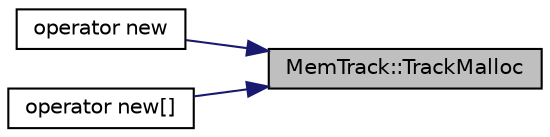 digraph "MemTrack::TrackMalloc"
{
 // LATEX_PDF_SIZE
  edge [fontname="Helvetica",fontsize="10",labelfontname="Helvetica",labelfontsize="10"];
  node [fontname="Helvetica",fontsize="10",shape=record];
  rankdir="RL";
  Node1 [label="MemTrack::TrackMalloc",height=0.2,width=0.4,color="black", fillcolor="grey75", style="filled", fontcolor="black",tooltip=" "];
  Node1 -> Node2 [dir="back",color="midnightblue",fontsize="10",style="solid",fontname="Helvetica"];
  Node2 [label="operator new",height=0.2,width=0.4,color="black", fillcolor="white", style="filled",URL="$_mem_track_8cpp.html#a160dcabc54bbecfc69484678cafadb81",tooltip=" "];
  Node1 -> Node3 [dir="back",color="midnightblue",fontsize="10",style="solid",fontname="Helvetica"];
  Node3 [label="operator new[]",height=0.2,width=0.4,color="black", fillcolor="white", style="filled",URL="$_mem_track_8cpp.html#af2243bb4c2126b7b2b393e06090fbe59",tooltip=" "];
}

